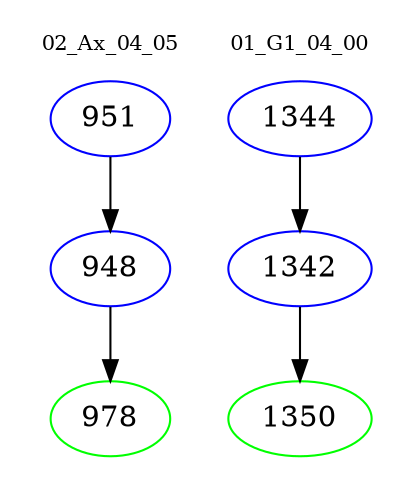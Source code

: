 digraph{
subgraph cluster_0 {
color = white
label = "02_Ax_04_05";
fontsize=10;
T0_951 [label="951", color="blue"]
T0_951 -> T0_948 [color="black"]
T0_948 [label="948", color="blue"]
T0_948 -> T0_978 [color="black"]
T0_978 [label="978", color="green"]
}
subgraph cluster_1 {
color = white
label = "01_G1_04_00";
fontsize=10;
T1_1344 [label="1344", color="blue"]
T1_1344 -> T1_1342 [color="black"]
T1_1342 [label="1342", color="blue"]
T1_1342 -> T1_1350 [color="black"]
T1_1350 [label="1350", color="green"]
}
}
